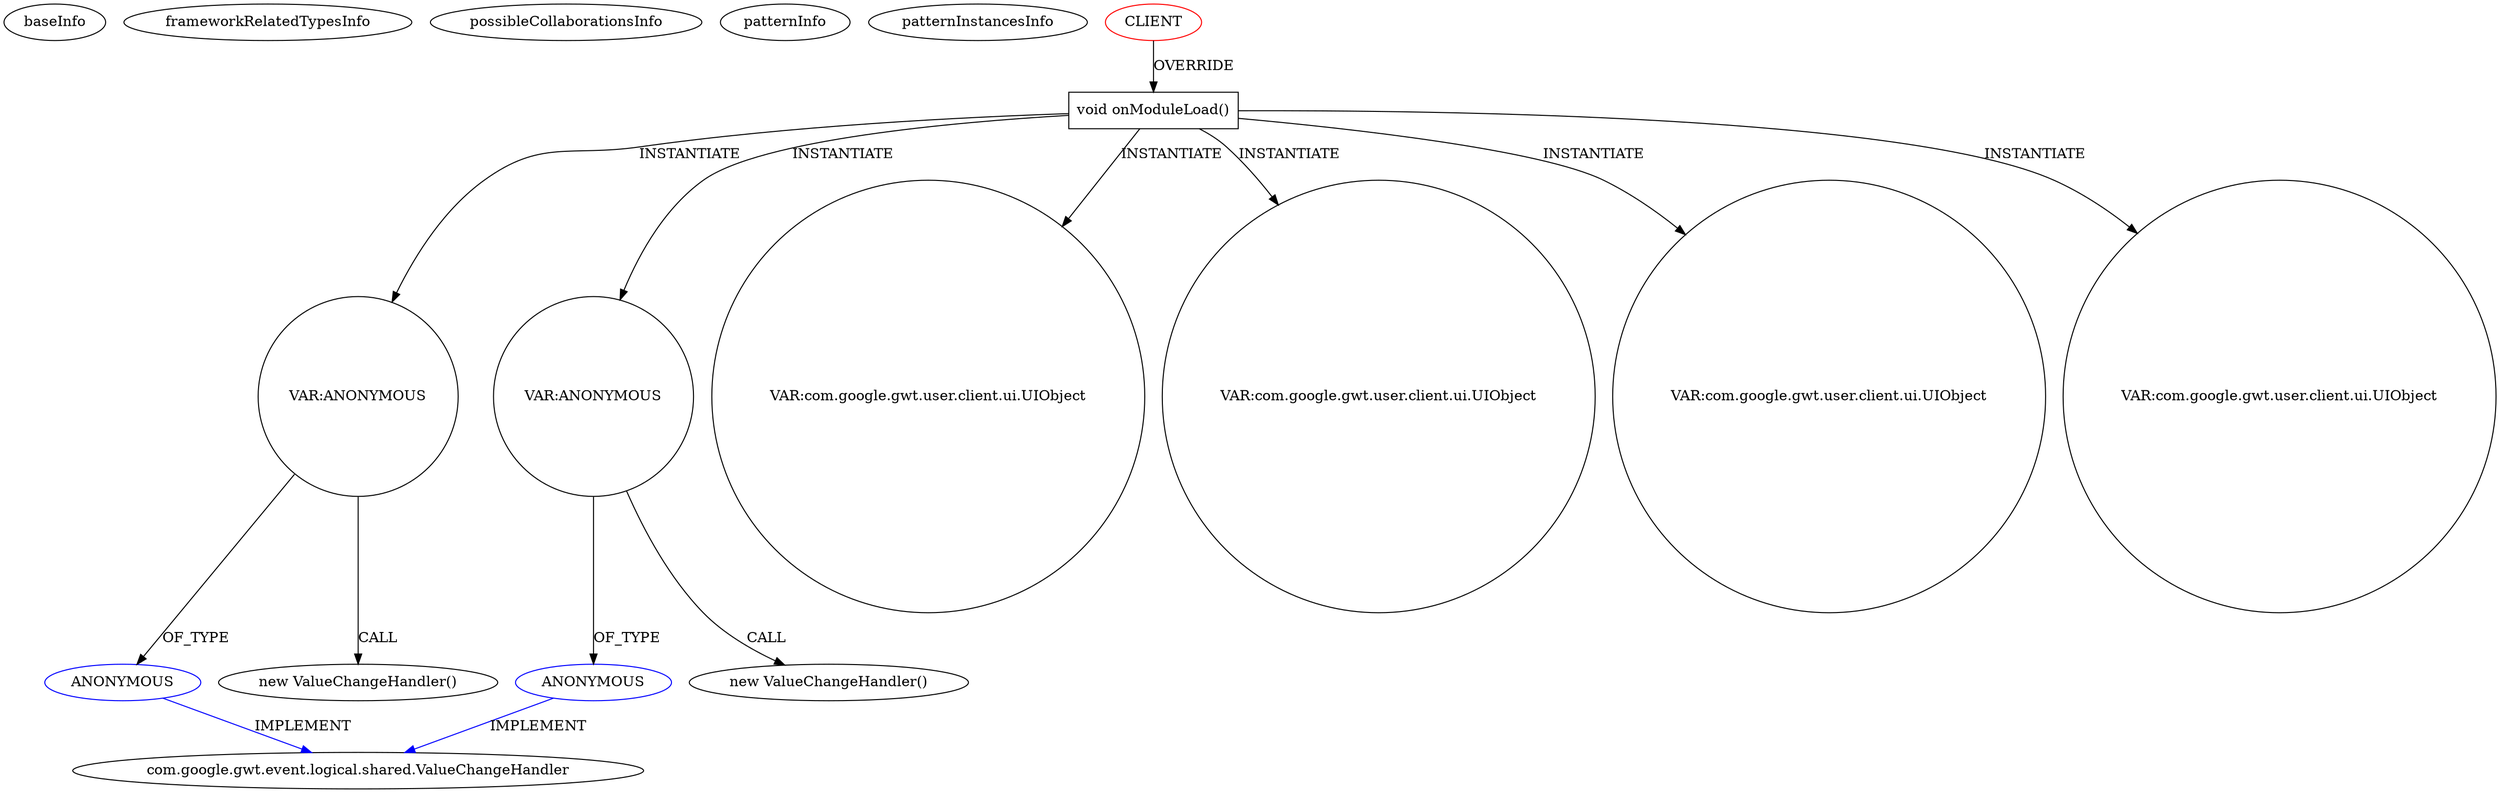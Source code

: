digraph {
baseInfo[graphId=370,category="pattern",isAnonymous=false,possibleRelation=false]
frameworkRelatedTypesInfo[]
possibleCollaborationsInfo[]
patternInfo[frequency=2.0,patternRootClient=0]
patternInstancesInfo[0="coldplayguy-flight87~/coldplayguy-flight87/flight87-master/BookFlight/src/bookflight/client/BookFlight.java~BookFlight~1091",1="Tok-Erwin~/Tok-Erwin/Erwin-master/src/main/java/erwin/client/Erwin.java~Erwin~388"]
246[label="com.google.gwt.event.logical.shared.ValueChangeHandler",vertexType="FRAMEWORK_INTERFACE_TYPE",isFrameworkType=false]
245[label="ANONYMOUS",vertexType="REFERENCE_ANONYMOUS_DECLARATION",isFrameworkType=false,color=blue]
265[label="ANONYMOUS",vertexType="REFERENCE_ANONYMOUS_DECLARATION",isFrameworkType=false,color=blue]
244[label="VAR:ANONYMOUS",vertexType="VARIABLE_EXPRESION",isFrameworkType=false,shape=circle]
243[label="new ValueChangeHandler()",vertexType="CONSTRUCTOR_CALL",isFrameworkType=false]
264[label="VAR:ANONYMOUS",vertexType="VARIABLE_EXPRESION",isFrameworkType=false,shape=circle]
263[label="new ValueChangeHandler()",vertexType="CONSTRUCTOR_CALL",isFrameworkType=false]
34[label="void onModuleLoad()",vertexType="OVERRIDING_METHOD_DECLARATION",isFrameworkType=false,shape=box]
121[label="VAR:com.google.gwt.user.client.ui.UIObject",vertexType="VARIABLE_EXPRESION",isFrameworkType=false,shape=circle]
0[label="CLIENT",vertexType="ROOT_CLIENT_CLASS_DECLARATION",isFrameworkType=false,color=red]
80[label="VAR:com.google.gwt.user.client.ui.UIObject",vertexType="VARIABLE_EXPRESION",isFrameworkType=false,shape=circle]
63[label="VAR:com.google.gwt.user.client.ui.UIObject",vertexType="VARIABLE_EXPRESION",isFrameworkType=false,shape=circle]
68[label="VAR:com.google.gwt.user.client.ui.UIObject",vertexType="VARIABLE_EXPRESION",isFrameworkType=false,shape=circle]
34->63[label="INSTANTIATE"]
265->246[label="IMPLEMENT",color=blue]
0->34[label="OVERRIDE"]
34->244[label="INSTANTIATE"]
34->121[label="INSTANTIATE"]
244->245[label="OF_TYPE"]
34->68[label="INSTANTIATE"]
34->80[label="INSTANTIATE"]
245->246[label="IMPLEMENT",color=blue]
264->265[label="OF_TYPE"]
244->243[label="CALL"]
34->264[label="INSTANTIATE"]
264->263[label="CALL"]
}
